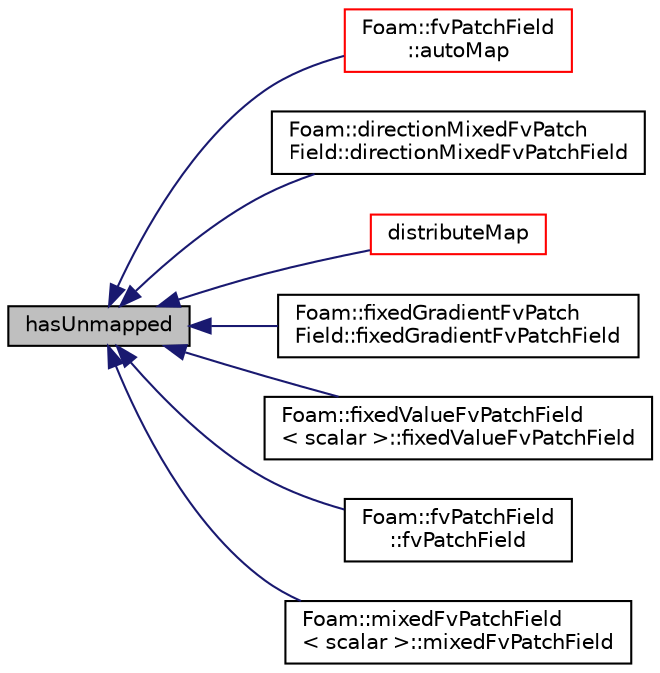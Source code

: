 digraph "hasUnmapped"
{
  bgcolor="transparent";
  edge [fontname="Helvetica",fontsize="10",labelfontname="Helvetica",labelfontsize="10"];
  node [fontname="Helvetica",fontsize="10",shape=record];
  rankdir="LR";
  Node108 [label="hasUnmapped",height=0.2,width=0.4,color="black", fillcolor="grey75", style="filled", fontcolor="black"];
  Node108 -> Node109 [dir="back",color="midnightblue",fontsize="10",style="solid",fontname="Helvetica"];
  Node109 [label="Foam::fvPatchField\l::autoMap",height=0.2,width=0.4,color="red",URL="$a23169.html#a0ab0c43ce90d756c88dd81e3d0a9eef5",tooltip="Map (and resize as needed) from self given a mapping object. "];
  Node108 -> Node120 [dir="back",color="midnightblue",fontsize="10",style="solid",fontname="Helvetica"];
  Node120 [label="Foam::directionMixedFvPatch\lField::directionMixedFvPatchField",height=0.2,width=0.4,color="black",URL="$a22769.html#ad8ec3d5fbfdb19c5a782a361347e9f25",tooltip="Construct by mapping given directionMixedFvPatchField onto. "];
  Node108 -> Node121 [dir="back",color="midnightblue",fontsize="10",style="solid",fontname="Helvetica"];
  Node121 [label="distributeMap",height=0.2,width=0.4,color="red",URL="$a27581.html#a2a8378092f3a4c34fed30f1177c3df35"];
  Node108 -> Node124 [dir="back",color="midnightblue",fontsize="10",style="solid",fontname="Helvetica"];
  Node124 [label="Foam::fixedGradientFvPatch\lField::fixedGradientFvPatchField",height=0.2,width=0.4,color="black",URL="$a22777.html#a01cba32f3fd077cc07221d67fefefed7",tooltip="Construct by mapping the given fixedGradientFvPatchField. "];
  Node108 -> Node125 [dir="back",color="midnightblue",fontsize="10",style="solid",fontname="Helvetica"];
  Node125 [label="Foam::fixedValueFvPatchField\l\< scalar \>::fixedValueFvPatchField",height=0.2,width=0.4,color="black",URL="$a22781.html#a4f2d833f3fcde3248b62cb8d329593a4",tooltip="Construct by mapping the given fixedValueFvPatchField<Type> "];
  Node108 -> Node126 [dir="back",color="midnightblue",fontsize="10",style="solid",fontname="Helvetica"];
  Node126 [label="Foam::fvPatchField\l::fvPatchField",height=0.2,width=0.4,color="black",URL="$a23169.html#a7c39ecc31bd247d5ee73a46902f520a6",tooltip="Construct by mapping the given fvPatchField onto a new patch. "];
  Node108 -> Node127 [dir="back",color="midnightblue",fontsize="10",style="solid",fontname="Helvetica"];
  Node127 [label="Foam::mixedFvPatchField\l\< scalar \>::mixedFvPatchField",height=0.2,width=0.4,color="black",URL="$a22785.html#ac46aaf15153853bcf3ff81bd5c9bcab1",tooltip="Construct by mapping the given mixedFvPatchField onto a new patch. "];
}
